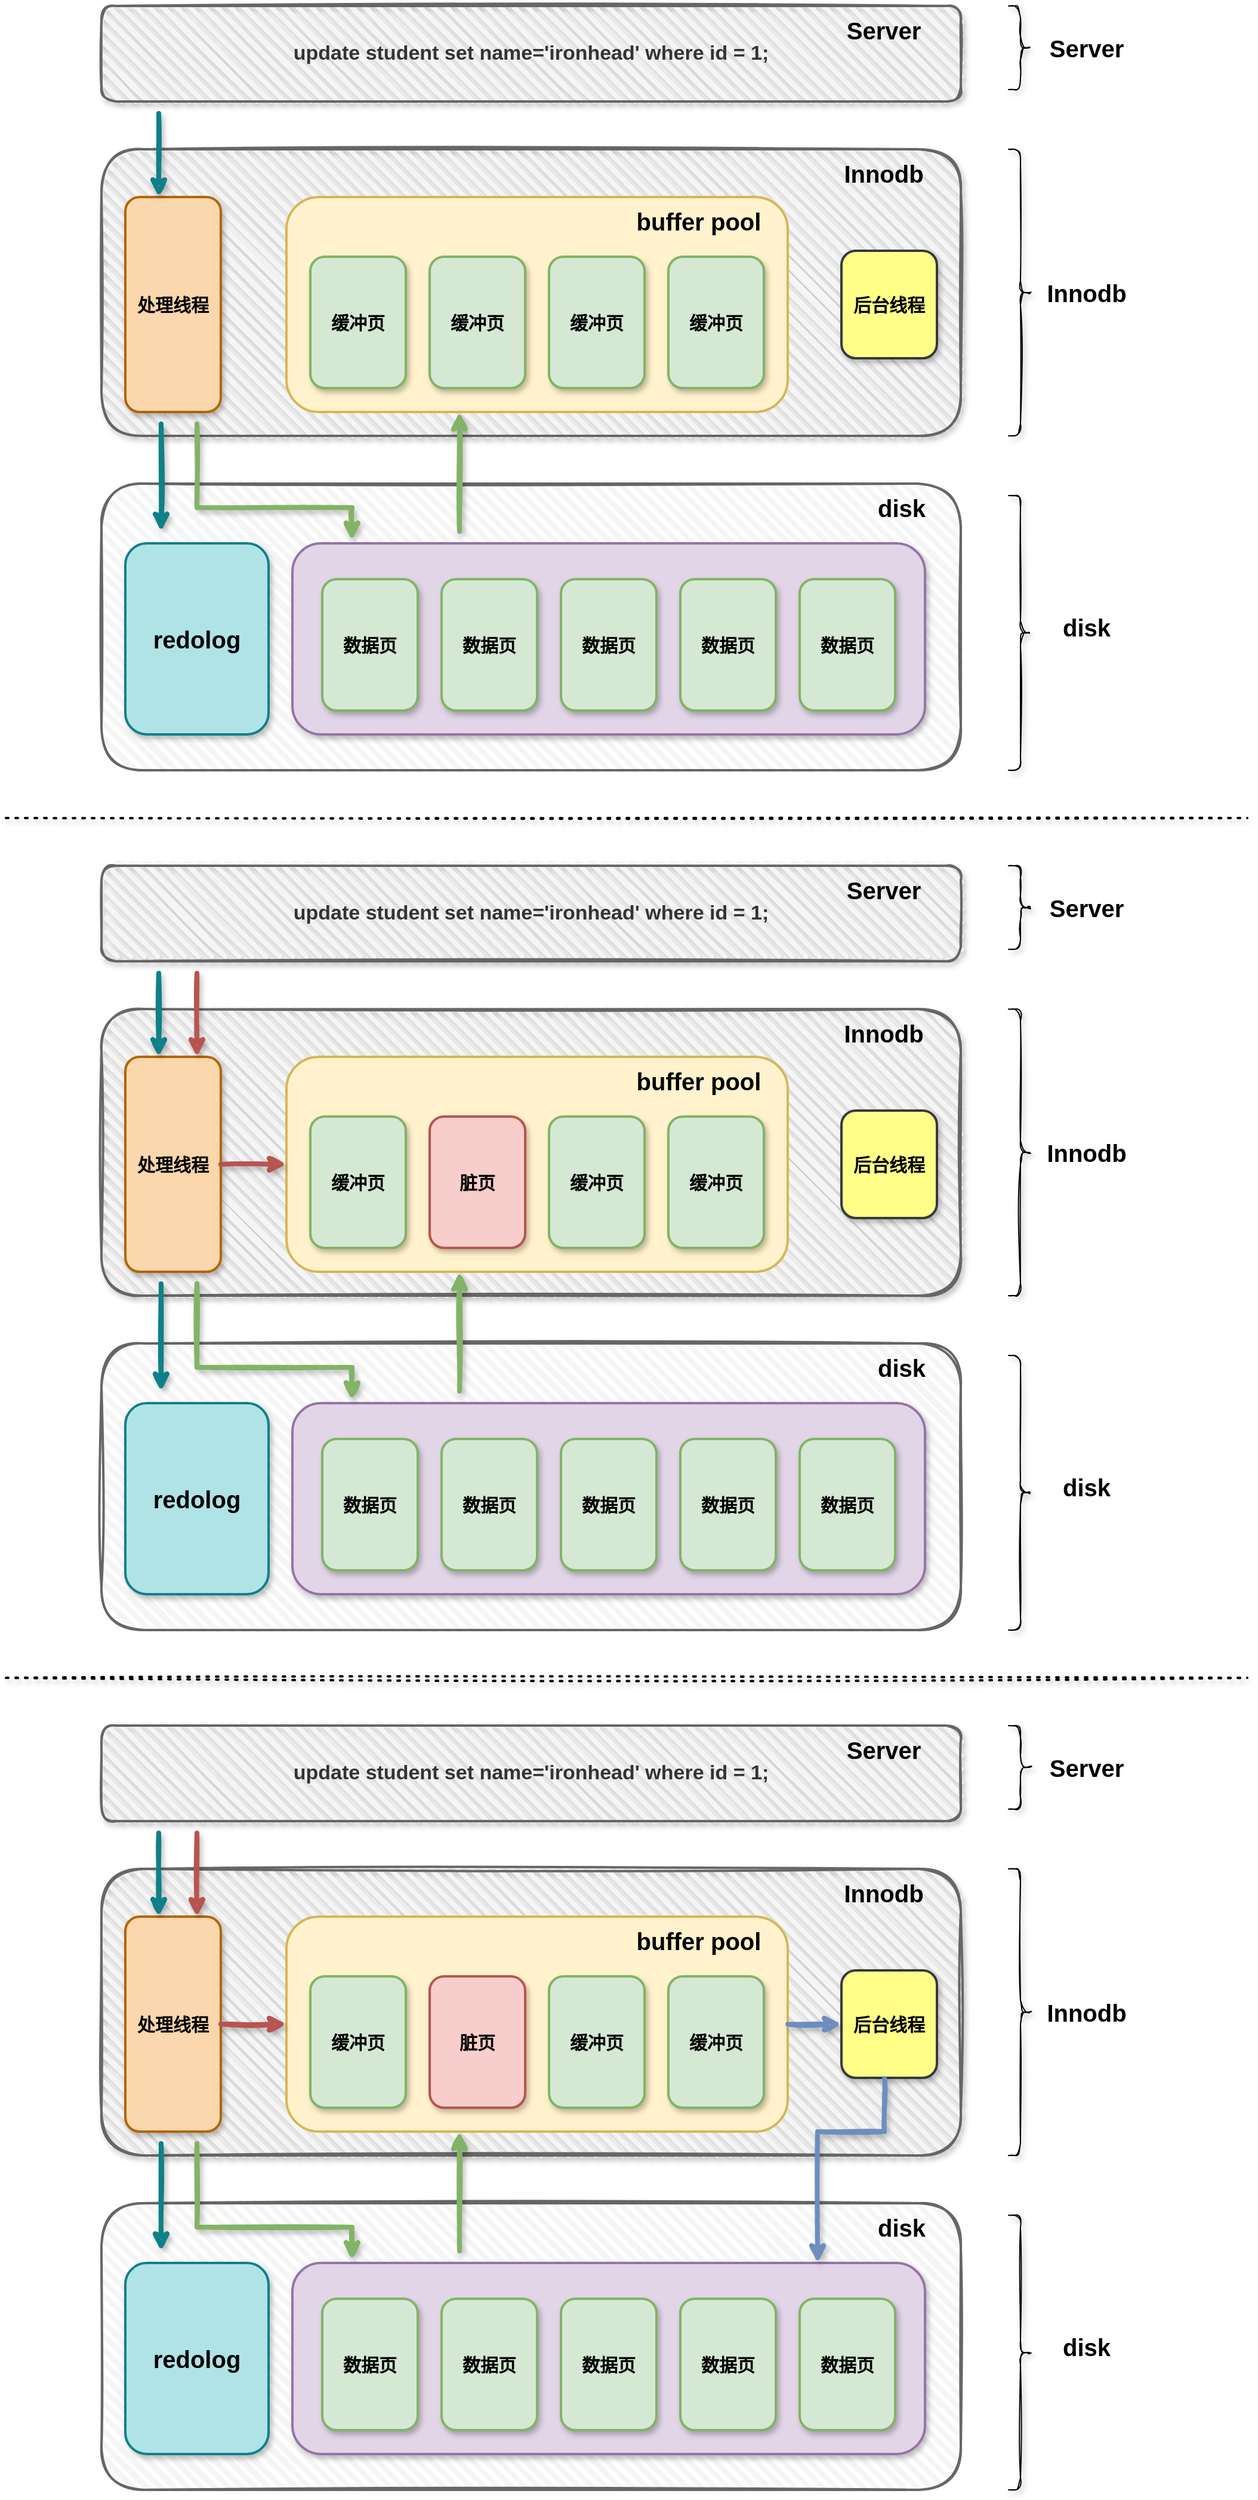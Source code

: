 <mxfile version="20.4.1" type="github">
  <diagram id="DljnCnMRsLh3YFOeeQZI" name="第 1 页">
    <mxGraphModel dx="1577" dy="890" grid="1" gridSize="10" guides="1" tooltips="1" connect="1" arrows="1" fold="1" page="1" pageScale="1" pageWidth="827" pageHeight="1169" math="0" shadow="0">
      <root>
        <mxCell id="0" />
        <mxCell id="1" parent="0" />
        <mxCell id="Cu0Avm088U5us9jKGjH7-3" value="" style="rounded=1;whiteSpace=wrap;html=1;strokeWidth=2;fillWeight=4;hachureGap=8;hachureAngle=45;fillColor=#f5f5f5;sketch=1;fontColor=#333333;strokeColor=#666666;" vertex="1" parent="1">
          <mxGeometry x="160" y="480" width="720" height="240" as="geometry" />
        </mxCell>
        <mxCell id="Cu0Avm088U5us9jKGjH7-20" value="" style="rounded=1;whiteSpace=wrap;html=1;strokeWidth=2;fillWeight=4;hachureGap=8;hachureAngle=45;fillColor=#e1d5e7;sketch=0;shadow=1;fontSize=16;strokeColor=#9673a6;" vertex="1" parent="1">
          <mxGeometry x="320" y="530" width="530" height="160" as="geometry" />
        </mxCell>
        <mxCell id="Cu0Avm088U5us9jKGjH7-1" value="" style="rounded=1;whiteSpace=wrap;html=1;strokeWidth=2;fillWeight=4;hachureGap=8;hachureAngle=45;fillColor=#f5f5f5;sketch=1;strokeColor=#666666;shadow=1;fontColor=#333333;" vertex="1" parent="1">
          <mxGeometry x="160" y="200" width="720" height="240" as="geometry" />
        </mxCell>
        <mxCell id="Cu0Avm088U5us9jKGjH7-2" value="update student set name=&#39;ironhead&#39; where id = 1;" style="rounded=1;whiteSpace=wrap;html=1;strokeWidth=2;fillWeight=4;hachureGap=8;hachureAngle=45;fillColor=#f5f5f5;sketch=1;strokeColor=#666666;shadow=1;fontStyle=1;fontSize=17;fontColor=#333333;" vertex="1" parent="1">
          <mxGeometry x="160" y="80" width="720" height="80" as="geometry" />
        </mxCell>
        <mxCell id="Cu0Avm088U5us9jKGjH7-5" value="&lt;b&gt;&lt;font style=&quot;font-size: 15px;&quot;&gt;处理线程&lt;/font&gt;&lt;/b&gt;" style="rounded=1;whiteSpace=wrap;html=1;strokeWidth=2;fillWeight=4;hachureGap=8;hachureAngle=45;fillColor=#fad7ac;sketch=0;strokeColor=#b46504;shadow=1;" vertex="1" parent="1">
          <mxGeometry x="180" y="240" width="80" height="180" as="geometry" />
        </mxCell>
        <mxCell id="Cu0Avm088U5us9jKGjH7-6" value="" style="rounded=1;whiteSpace=wrap;html=1;strokeWidth=2;fillWeight=4;hachureGap=8;hachureAngle=45;fillColor=#fff2cc;sketch=0;strokeColor=#d6b656;" vertex="1" parent="1">
          <mxGeometry x="315" y="240" width="420" height="180" as="geometry" />
        </mxCell>
        <mxCell id="Cu0Avm088U5us9jKGjH7-7" value="后台线程" style="rounded=1;whiteSpace=wrap;html=1;strokeWidth=2;fillWeight=4;hachureGap=8;hachureAngle=45;fillColor=#ffff88;sketch=0;strokeColor=#36393d;shadow=1;fontStyle=1;fontSize=15;" vertex="1" parent="1">
          <mxGeometry x="780" y="285" width="80" height="90" as="geometry" />
        </mxCell>
        <mxCell id="Cu0Avm088U5us9jKGjH7-8" value="缓冲页" style="rounded=1;whiteSpace=wrap;html=1;strokeWidth=2;fillWeight=4;hachureGap=8;hachureAngle=45;fillColor=#d5e8d4;sketch=0;strokeColor=#82b366;shadow=1;fontSize=15;fontStyle=1" vertex="1" parent="1">
          <mxGeometry x="535" y="290" width="80" height="110" as="geometry" />
        </mxCell>
        <mxCell id="Cu0Avm088U5us9jKGjH7-9" value="缓冲页" style="rounded=1;whiteSpace=wrap;html=1;strokeWidth=2;fillWeight=4;hachureGap=8;hachureAngle=45;fillColor=#d5e8d4;sketch=0;strokeColor=#82b366;shadow=1;fontSize=15;fontStyle=1" vertex="1" parent="1">
          <mxGeometry x="435" y="290" width="80" height="110" as="geometry" />
        </mxCell>
        <mxCell id="Cu0Avm088U5us9jKGjH7-10" value="缓冲页" style="rounded=1;whiteSpace=wrap;html=1;strokeWidth=2;fillWeight=4;hachureGap=8;hachureAngle=45;fillColor=#d5e8d4;sketch=0;strokeColor=#82b366;shadow=1;fontSize=15;fontStyle=1" vertex="1" parent="1">
          <mxGeometry x="335" y="290" width="80" height="110" as="geometry" />
        </mxCell>
        <mxCell id="Cu0Avm088U5us9jKGjH7-11" value="缓冲页" style="rounded=1;whiteSpace=wrap;html=1;strokeWidth=2;fillWeight=4;hachureGap=8;hachureAngle=45;fillColor=#d5e8d4;sketch=0;strokeColor=#82b366;shadow=1;fontSize=15;fontStyle=1" vertex="1" parent="1">
          <mxGeometry x="635" y="290" width="80" height="110" as="geometry" />
        </mxCell>
        <mxCell id="Cu0Avm088U5us9jKGjH7-12" value="Innodb" style="text;html=1;align=center;verticalAlign=middle;resizable=0;points=[];autosize=1;strokeColor=none;fillColor=none;fontSize=20;fontStyle=1" vertex="1" parent="1">
          <mxGeometry x="770" y="200" width="90" height="40" as="geometry" />
        </mxCell>
        <mxCell id="Cu0Avm088U5us9jKGjH7-13" value="数据页" style="rounded=1;whiteSpace=wrap;html=1;strokeWidth=2;fillWeight=4;hachureGap=8;hachureAngle=45;fillColor=#d5e8d4;sketch=0;strokeColor=#82b366;shadow=1;fontSize=15;fontStyle=1" vertex="1" parent="1">
          <mxGeometry x="345" y="560" width="80" height="110" as="geometry" />
        </mxCell>
        <mxCell id="Cu0Avm088U5us9jKGjH7-14" value="数据页" style="rounded=1;whiteSpace=wrap;html=1;strokeWidth=2;fillWeight=4;hachureGap=8;hachureAngle=45;fillColor=#d5e8d4;sketch=0;strokeColor=#82b366;shadow=1;fontSize=15;fontStyle=1" vertex="1" parent="1">
          <mxGeometry x="445" y="560" width="80" height="110" as="geometry" />
        </mxCell>
        <mxCell id="Cu0Avm088U5us9jKGjH7-15" value="数据页" style="rounded=1;whiteSpace=wrap;html=1;strokeWidth=2;fillWeight=4;hachureGap=8;hachureAngle=45;fillColor=#d5e8d4;sketch=0;strokeColor=#82b366;shadow=1;fontSize=15;fontStyle=1" vertex="1" parent="1">
          <mxGeometry x="545" y="560" width="80" height="110" as="geometry" />
        </mxCell>
        <mxCell id="Cu0Avm088U5us9jKGjH7-16" value="数据页" style="rounded=1;whiteSpace=wrap;html=1;strokeWidth=2;fillWeight=4;hachureGap=8;hachureAngle=45;fillColor=#d5e8d4;sketch=0;strokeColor=#82b366;shadow=1;fontSize=15;fontStyle=1" vertex="1" parent="1">
          <mxGeometry x="645" y="560" width="80" height="110" as="geometry" />
        </mxCell>
        <mxCell id="Cu0Avm088U5us9jKGjH7-17" value="数据页" style="rounded=1;whiteSpace=wrap;html=1;strokeWidth=2;fillWeight=4;hachureGap=8;hachureAngle=45;fillColor=#d5e8d4;sketch=0;strokeColor=#82b366;shadow=1;fontSize=15;fontStyle=1" vertex="1" parent="1">
          <mxGeometry x="745" y="560" width="80" height="110" as="geometry" />
        </mxCell>
        <mxCell id="Cu0Avm088U5us9jKGjH7-18" value="redolog" style="rounded=1;whiteSpace=wrap;html=1;strokeWidth=2;fillWeight=4;hachureGap=8;hachureAngle=45;fillColor=#b0e3e6;sketch=0;shadow=1;fontSize=20;strokeColor=#0e8088;fontStyle=1" vertex="1" parent="1">
          <mxGeometry x="180" y="530" width="120" height="160" as="geometry" />
        </mxCell>
        <mxCell id="Cu0Avm088U5us9jKGjH7-27" value="" style="endArrow=classic;html=1;rounded=0;fontSize=15;fillColor=#d5e8d4;strokeColor=#82b366;sketch=1;shadow=1;strokeWidth=4;" edge="1" parent="1">
          <mxGeometry width="50" height="50" relative="1" as="geometry">
            <mxPoint x="460" y="520" as="sourcePoint" />
            <mxPoint x="460" y="420" as="targetPoint" />
          </mxGeometry>
        </mxCell>
        <mxCell id="Cu0Avm088U5us9jKGjH7-21" value="disk" style="text;html=1;align=center;verticalAlign=middle;resizable=0;points=[];autosize=1;strokeColor=none;fillColor=none;fontSize=20;fontStyle=1" vertex="1" parent="1">
          <mxGeometry x="800" y="480" width="60" height="40" as="geometry" />
        </mxCell>
        <mxCell id="Cu0Avm088U5us9jKGjH7-22" value="buffer pool" style="text;html=1;align=center;verticalAlign=middle;resizable=0;points=[];autosize=1;strokeColor=none;fillColor=none;fontSize=20;fontStyle=1" vertex="1" parent="1">
          <mxGeometry x="595" y="240" width="130" height="40" as="geometry" />
        </mxCell>
        <mxCell id="Cu0Avm088U5us9jKGjH7-24" value="Server" style="text;html=1;align=center;verticalAlign=middle;resizable=0;points=[];autosize=1;strokeColor=none;fillColor=none;fontSize=20;fontStyle=1" vertex="1" parent="1">
          <mxGeometry x="770" y="80" width="90" height="40" as="geometry" />
        </mxCell>
        <mxCell id="Cu0Avm088U5us9jKGjH7-26" value="" style="endArrow=classic;html=1;rounded=0;fontSize=15;strokeWidth=4;fillColor=#b0e3e6;strokeColor=#0e8088;sketch=1;shadow=1;" edge="1" parent="1">
          <mxGeometry width="50" height="50" relative="1" as="geometry">
            <mxPoint x="208" y="170" as="sourcePoint" />
            <mxPoint x="208" y="240" as="targetPoint" />
          </mxGeometry>
        </mxCell>
        <mxCell id="Cu0Avm088U5us9jKGjH7-30" value="" style="endArrow=classic;html=1;rounded=0;fontSize=15;fillColor=#b0e3e6;strokeColor=#0e8088;strokeWidth=4;sketch=1;shadow=1;" edge="1" parent="1">
          <mxGeometry width="50" height="50" relative="1" as="geometry">
            <mxPoint x="210" y="430" as="sourcePoint" />
            <mxPoint x="210" y="520" as="targetPoint" />
          </mxGeometry>
        </mxCell>
        <mxCell id="Cu0Avm088U5us9jKGjH7-33" value="" style="endArrow=classic;html=1;rounded=0;fontSize=20;fillColor=#d5e8d4;strokeColor=#82b366;strokeWidth=4;sketch=1;shadow=1;entryX=0.094;entryY=-0.016;entryDx=0;entryDy=0;entryPerimeter=0;" edge="1" parent="1" target="Cu0Avm088U5us9jKGjH7-20">
          <mxGeometry width="50" height="50" relative="1" as="geometry">
            <mxPoint x="240" y="430" as="sourcePoint" />
            <mxPoint x="370" y="460" as="targetPoint" />
            <Array as="points">
              <mxPoint x="240" y="500" />
              <mxPoint x="370" y="500" />
            </Array>
          </mxGeometry>
        </mxCell>
        <mxCell id="Cu0Avm088U5us9jKGjH7-78" value="Innodb" style="text;html=1;align=center;verticalAlign=middle;resizable=0;points=[];autosize=1;strokeColor=none;fillColor=none;fontSize=20;fontStyle=1" vertex="1" parent="1">
          <mxGeometry x="940" y="1020" width="90" height="40" as="geometry" />
        </mxCell>
        <mxCell id="Cu0Avm088U5us9jKGjH7-86" value="disk" style="text;html=1;align=center;verticalAlign=middle;resizable=0;points=[];autosize=1;strokeColor=none;fillColor=none;fontSize=20;fontStyle=1" vertex="1" parent="1">
          <mxGeometry x="955" y="1300" width="60" height="40" as="geometry" />
        </mxCell>
        <mxCell id="Cu0Avm088U5us9jKGjH7-88" value="Server" style="text;html=1;align=center;verticalAlign=middle;resizable=0;points=[];autosize=1;strokeColor=none;fillColor=none;fontSize=20;fontStyle=1" vertex="1" parent="1">
          <mxGeometry x="940" y="815" width="90" height="40" as="geometry" />
        </mxCell>
        <mxCell id="Cu0Avm088U5us9jKGjH7-92" value="" style="shape=curlyBracket;whiteSpace=wrap;html=1;rounded=1;flipH=1;shadow=1;sketch=1;fontSize=15;" vertex="1" parent="1">
          <mxGeometry x="920" y="920" width="20" height="240" as="geometry" />
        </mxCell>
        <mxCell id="Cu0Avm088U5us9jKGjH7-93" value="" style="shape=curlyBracket;whiteSpace=wrap;html=1;rounded=1;flipH=1;shadow=1;sketch=1;fontSize=15;" vertex="1" parent="1">
          <mxGeometry x="920" y="1210" width="20" height="230" as="geometry" />
        </mxCell>
        <mxCell id="Cu0Avm088U5us9jKGjH7-94" value="" style="shape=curlyBracket;whiteSpace=wrap;html=1;rounded=1;flipH=1;shadow=1;sketch=1;fontSize=15;" vertex="1" parent="1">
          <mxGeometry x="920" y="800" width="20" height="70" as="geometry" />
        </mxCell>
        <mxCell id="Cu0Avm088U5us9jKGjH7-146" value="" style="rounded=1;whiteSpace=wrap;html=1;strokeWidth=2;fillWeight=4;hachureGap=8;hachureAngle=45;fillColor=#f5f5f5;sketch=1;fontColor=#333333;strokeColor=#666666;" vertex="1" parent="1">
          <mxGeometry x="160" y="1200" width="720" height="240" as="geometry" />
        </mxCell>
        <mxCell id="Cu0Avm088U5us9jKGjH7-147" value="" style="rounded=1;whiteSpace=wrap;html=1;strokeWidth=2;fillWeight=4;hachureGap=8;hachureAngle=45;fillColor=#e1d5e7;sketch=0;shadow=1;fontSize=16;strokeColor=#9673a6;" vertex="1" parent="1">
          <mxGeometry x="320" y="1250" width="530" height="160" as="geometry" />
        </mxCell>
        <mxCell id="Cu0Avm088U5us9jKGjH7-148" value="" style="rounded=1;whiteSpace=wrap;html=1;strokeWidth=2;fillWeight=4;hachureGap=8;hachureAngle=45;fillColor=#f5f5f5;sketch=1;strokeColor=#666666;shadow=1;fontColor=#333333;" vertex="1" parent="1">
          <mxGeometry x="160" y="920" width="720" height="240" as="geometry" />
        </mxCell>
        <mxCell id="Cu0Avm088U5us9jKGjH7-149" value="update student set name=&#39;ironhead&#39; where id = 1;" style="rounded=1;whiteSpace=wrap;html=1;strokeWidth=2;fillWeight=4;hachureGap=8;hachureAngle=45;fillColor=#f5f5f5;sketch=1;strokeColor=#666666;shadow=1;fontStyle=1;fontSize=17;fontColor=#333333;" vertex="1" parent="1">
          <mxGeometry x="160" y="800" width="720" height="80" as="geometry" />
        </mxCell>
        <mxCell id="Cu0Avm088U5us9jKGjH7-150" value="&lt;b&gt;&lt;font style=&quot;font-size: 15px;&quot;&gt;处理线程&lt;/font&gt;&lt;/b&gt;" style="rounded=1;whiteSpace=wrap;html=1;strokeWidth=2;fillWeight=4;hachureGap=8;hachureAngle=45;fillColor=#fad7ac;sketch=0;strokeColor=#b46504;shadow=1;" vertex="1" parent="1">
          <mxGeometry x="180" y="960" width="80" height="180" as="geometry" />
        </mxCell>
        <mxCell id="Cu0Avm088U5us9jKGjH7-151" value="" style="rounded=1;whiteSpace=wrap;html=1;strokeWidth=2;fillWeight=4;hachureGap=8;hachureAngle=45;fillColor=#fff2cc;sketch=0;strokeColor=#d6b656;" vertex="1" parent="1">
          <mxGeometry x="315" y="960" width="420" height="180" as="geometry" />
        </mxCell>
        <mxCell id="Cu0Avm088U5us9jKGjH7-152" value="后台线程" style="rounded=1;whiteSpace=wrap;html=1;strokeWidth=2;fillWeight=4;hachureGap=8;hachureAngle=45;fillColor=#ffff88;sketch=0;strokeColor=#36393d;shadow=1;fontStyle=1;fontSize=15;" vertex="1" parent="1">
          <mxGeometry x="780" y="1005" width="80" height="90" as="geometry" />
        </mxCell>
        <mxCell id="Cu0Avm088U5us9jKGjH7-153" value="缓冲页" style="rounded=1;whiteSpace=wrap;html=1;strokeWidth=2;fillWeight=4;hachureGap=8;hachureAngle=45;fillColor=#d5e8d4;sketch=0;strokeColor=#82b366;shadow=1;fontSize=15;fontStyle=1" vertex="1" parent="1">
          <mxGeometry x="535" y="1010" width="80" height="110" as="geometry" />
        </mxCell>
        <mxCell id="Cu0Avm088U5us9jKGjH7-154" value="脏页" style="rounded=1;whiteSpace=wrap;html=1;strokeWidth=2;fillWeight=4;hachureGap=8;hachureAngle=45;fillColor=#f8cecc;sketch=0;strokeColor=#b85450;shadow=1;fontSize=15;fontStyle=1" vertex="1" parent="1">
          <mxGeometry x="435" y="1010" width="80" height="110" as="geometry" />
        </mxCell>
        <mxCell id="Cu0Avm088U5us9jKGjH7-155" value="缓冲页" style="rounded=1;whiteSpace=wrap;html=1;strokeWidth=2;fillWeight=4;hachureGap=8;hachureAngle=45;fillColor=#d5e8d4;sketch=0;strokeColor=#82b366;shadow=1;fontSize=15;fontStyle=1" vertex="1" parent="1">
          <mxGeometry x="335" y="1010" width="80" height="110" as="geometry" />
        </mxCell>
        <mxCell id="Cu0Avm088U5us9jKGjH7-156" value="缓冲页" style="rounded=1;whiteSpace=wrap;html=1;strokeWidth=2;fillWeight=4;hachureGap=8;hachureAngle=45;fillColor=#d5e8d4;sketch=0;strokeColor=#82b366;shadow=1;fontSize=15;fontStyle=1" vertex="1" parent="1">
          <mxGeometry x="635" y="1010" width="80" height="110" as="geometry" />
        </mxCell>
        <mxCell id="Cu0Avm088U5us9jKGjH7-157" value="Innodb" style="text;html=1;align=center;verticalAlign=middle;resizable=0;points=[];autosize=1;strokeColor=none;fillColor=none;fontSize=20;fontStyle=1" vertex="1" parent="1">
          <mxGeometry x="770" y="920" width="90" height="40" as="geometry" />
        </mxCell>
        <mxCell id="Cu0Avm088U5us9jKGjH7-158" value="数据页" style="rounded=1;whiteSpace=wrap;html=1;strokeWidth=2;fillWeight=4;hachureGap=8;hachureAngle=45;fillColor=#d5e8d4;sketch=0;strokeColor=#82b366;shadow=1;fontSize=15;fontStyle=1" vertex="1" parent="1">
          <mxGeometry x="345" y="1280" width="80" height="110" as="geometry" />
        </mxCell>
        <mxCell id="Cu0Avm088U5us9jKGjH7-159" value="数据页" style="rounded=1;whiteSpace=wrap;html=1;strokeWidth=2;fillWeight=4;hachureGap=8;hachureAngle=45;fillColor=#d5e8d4;sketch=0;strokeColor=#82b366;shadow=1;fontSize=15;fontStyle=1" vertex="1" parent="1">
          <mxGeometry x="445" y="1280" width="80" height="110" as="geometry" />
        </mxCell>
        <mxCell id="Cu0Avm088U5us9jKGjH7-160" value="数据页" style="rounded=1;whiteSpace=wrap;html=1;strokeWidth=2;fillWeight=4;hachureGap=8;hachureAngle=45;fillColor=#d5e8d4;sketch=0;strokeColor=#82b366;shadow=1;fontSize=15;fontStyle=1" vertex="1" parent="1">
          <mxGeometry x="545" y="1280" width="80" height="110" as="geometry" />
        </mxCell>
        <mxCell id="Cu0Avm088U5us9jKGjH7-161" value="数据页" style="rounded=1;whiteSpace=wrap;html=1;strokeWidth=2;fillWeight=4;hachureGap=8;hachureAngle=45;fillColor=#d5e8d4;sketch=0;strokeColor=#82b366;shadow=1;fontSize=15;fontStyle=1" vertex="1" parent="1">
          <mxGeometry x="645" y="1280" width="80" height="110" as="geometry" />
        </mxCell>
        <mxCell id="Cu0Avm088U5us9jKGjH7-162" value="数据页" style="rounded=1;whiteSpace=wrap;html=1;strokeWidth=2;fillWeight=4;hachureGap=8;hachureAngle=45;fillColor=#d5e8d4;sketch=0;strokeColor=#82b366;shadow=1;fontSize=15;fontStyle=1" vertex="1" parent="1">
          <mxGeometry x="745" y="1280" width="80" height="110" as="geometry" />
        </mxCell>
        <mxCell id="Cu0Avm088U5us9jKGjH7-163" value="redolog" style="rounded=1;whiteSpace=wrap;html=1;strokeWidth=2;fillWeight=4;hachureGap=8;hachureAngle=45;fillColor=#b0e3e6;sketch=0;shadow=1;fontSize=20;strokeColor=#0e8088;fontStyle=1" vertex="1" parent="1">
          <mxGeometry x="180" y="1250" width="120" height="160" as="geometry" />
        </mxCell>
        <mxCell id="Cu0Avm088U5us9jKGjH7-164" value="" style="endArrow=classic;html=1;rounded=0;fontSize=15;fillColor=#d5e8d4;strokeColor=#82b366;sketch=1;shadow=1;strokeWidth=4;" edge="1" parent="1">
          <mxGeometry width="50" height="50" relative="1" as="geometry">
            <mxPoint x="460" y="1240" as="sourcePoint" />
            <mxPoint x="460" y="1140" as="targetPoint" />
          </mxGeometry>
        </mxCell>
        <mxCell id="Cu0Avm088U5us9jKGjH7-165" value="disk" style="text;html=1;align=center;verticalAlign=middle;resizable=0;points=[];autosize=1;strokeColor=none;fillColor=none;fontSize=20;fontStyle=1" vertex="1" parent="1">
          <mxGeometry x="800" y="1200" width="60" height="40" as="geometry" />
        </mxCell>
        <mxCell id="Cu0Avm088U5us9jKGjH7-166" value="buffer pool" style="text;html=1;align=center;verticalAlign=middle;resizable=0;points=[];autosize=1;strokeColor=none;fillColor=none;fontSize=20;fontStyle=1" vertex="1" parent="1">
          <mxGeometry x="595" y="960" width="130" height="40" as="geometry" />
        </mxCell>
        <mxCell id="Cu0Avm088U5us9jKGjH7-167" value="Server" style="text;html=1;align=center;verticalAlign=middle;resizable=0;points=[];autosize=1;strokeColor=none;fillColor=none;fontSize=20;fontStyle=1" vertex="1" parent="1">
          <mxGeometry x="770" y="800" width="90" height="40" as="geometry" />
        </mxCell>
        <mxCell id="Cu0Avm088U5us9jKGjH7-168" value="" style="endArrow=classic;html=1;rounded=0;fontSize=15;strokeWidth=4;fillColor=#b0e3e6;strokeColor=#0e8088;sketch=1;shadow=1;" edge="1" parent="1">
          <mxGeometry width="50" height="50" relative="1" as="geometry">
            <mxPoint x="208" y="890" as="sourcePoint" />
            <mxPoint x="208" y="960" as="targetPoint" />
          </mxGeometry>
        </mxCell>
        <mxCell id="Cu0Avm088U5us9jKGjH7-169" value="" style="endArrow=classic;html=1;rounded=0;fontSize=15;fillColor=#b0e3e6;strokeColor=#0e8088;strokeWidth=4;sketch=1;shadow=1;" edge="1" parent="1">
          <mxGeometry width="50" height="50" relative="1" as="geometry">
            <mxPoint x="210" y="1150" as="sourcePoint" />
            <mxPoint x="210" y="1240" as="targetPoint" />
          </mxGeometry>
        </mxCell>
        <mxCell id="Cu0Avm088U5us9jKGjH7-170" value="" style="endArrow=classic;html=1;rounded=0;fontSize=20;fillColor=#d5e8d4;strokeColor=#82b366;strokeWidth=4;sketch=1;shadow=1;entryX=0.094;entryY=-0.016;entryDx=0;entryDy=0;entryPerimeter=0;" edge="1" parent="1" target="Cu0Avm088U5us9jKGjH7-147">
          <mxGeometry width="50" height="50" relative="1" as="geometry">
            <mxPoint x="240" y="1150" as="sourcePoint" />
            <mxPoint x="370" y="1180" as="targetPoint" />
            <Array as="points">
              <mxPoint x="240" y="1220" />
              <mxPoint x="370" y="1220" />
            </Array>
          </mxGeometry>
        </mxCell>
        <mxCell id="Cu0Avm088U5us9jKGjH7-172" value="" style="endArrow=classic;html=1;rounded=0;fontSize=15;strokeWidth=4;fillColor=#f8cecc;strokeColor=#b85450;sketch=1;shadow=1;" edge="1" parent="1">
          <mxGeometry width="50" height="50" relative="1" as="geometry">
            <mxPoint x="240" y="890" as="sourcePoint" />
            <mxPoint x="240" y="960" as="targetPoint" />
          </mxGeometry>
        </mxCell>
        <mxCell id="Cu0Avm088U5us9jKGjH7-173" value="" style="endArrow=classic;html=1;rounded=0;fontSize=15;strokeWidth=4;fillColor=#f8cecc;strokeColor=#b85450;sketch=1;shadow=1;exitX=1;exitY=0.5;exitDx=0;exitDy=0;entryX=0;entryY=0.5;entryDx=0;entryDy=0;" edge="1" parent="1" source="Cu0Avm088U5us9jKGjH7-150" target="Cu0Avm088U5us9jKGjH7-151">
          <mxGeometry width="50" height="50" relative="1" as="geometry">
            <mxPoint x="299.51" y="1020" as="sourcePoint" />
            <mxPoint x="299.51" y="1090" as="targetPoint" />
          </mxGeometry>
        </mxCell>
        <mxCell id="Cu0Avm088U5us9jKGjH7-174" value="Innodb" style="text;html=1;align=center;verticalAlign=middle;resizable=0;points=[];autosize=1;strokeColor=none;fillColor=none;fontSize=20;fontStyle=1" vertex="1" parent="1">
          <mxGeometry x="940" y="1740" width="90" height="40" as="geometry" />
        </mxCell>
        <mxCell id="Cu0Avm088U5us9jKGjH7-175" value="disk" style="text;html=1;align=center;verticalAlign=middle;resizable=0;points=[];autosize=1;strokeColor=none;fillColor=none;fontSize=20;fontStyle=1" vertex="1" parent="1">
          <mxGeometry x="955" y="2020" width="60" height="40" as="geometry" />
        </mxCell>
        <mxCell id="Cu0Avm088U5us9jKGjH7-176" value="Server" style="text;html=1;align=center;verticalAlign=middle;resizable=0;points=[];autosize=1;strokeColor=none;fillColor=none;fontSize=20;fontStyle=1" vertex="1" parent="1">
          <mxGeometry x="940" y="1535" width="90" height="40" as="geometry" />
        </mxCell>
        <mxCell id="Cu0Avm088U5us9jKGjH7-177" value="" style="shape=curlyBracket;whiteSpace=wrap;html=1;rounded=1;flipH=1;shadow=1;sketch=1;fontSize=15;" vertex="1" parent="1">
          <mxGeometry x="920" y="1640" width="20" height="240" as="geometry" />
        </mxCell>
        <mxCell id="Cu0Avm088U5us9jKGjH7-178" value="" style="shape=curlyBracket;whiteSpace=wrap;html=1;rounded=1;flipH=1;shadow=1;sketch=1;fontSize=15;" vertex="1" parent="1">
          <mxGeometry x="920" y="1930" width="20" height="230" as="geometry" />
        </mxCell>
        <mxCell id="Cu0Avm088U5us9jKGjH7-179" value="" style="shape=curlyBracket;whiteSpace=wrap;html=1;rounded=1;flipH=1;shadow=1;sketch=1;fontSize=15;" vertex="1" parent="1">
          <mxGeometry x="920" y="1520" width="20" height="70" as="geometry" />
        </mxCell>
        <mxCell id="Cu0Avm088U5us9jKGjH7-180" value="" style="rounded=1;whiteSpace=wrap;html=1;strokeWidth=2;fillWeight=4;hachureGap=8;hachureAngle=45;fillColor=#f5f5f5;sketch=1;fontColor=#333333;strokeColor=#666666;" vertex="1" parent="1">
          <mxGeometry x="160" y="1920" width="720" height="240" as="geometry" />
        </mxCell>
        <mxCell id="Cu0Avm088U5us9jKGjH7-181" value="" style="rounded=1;whiteSpace=wrap;html=1;strokeWidth=2;fillWeight=4;hachureGap=8;hachureAngle=45;fillColor=#e1d5e7;sketch=0;shadow=1;fontSize=16;strokeColor=#9673a6;" vertex="1" parent="1">
          <mxGeometry x="320" y="1970" width="530" height="160" as="geometry" />
        </mxCell>
        <mxCell id="Cu0Avm088U5us9jKGjH7-182" value="" style="rounded=1;whiteSpace=wrap;html=1;strokeWidth=2;fillWeight=4;hachureGap=8;hachureAngle=45;fillColor=#f5f5f5;sketch=1;strokeColor=#666666;shadow=1;fontColor=#333333;" vertex="1" parent="1">
          <mxGeometry x="160" y="1640" width="720" height="240" as="geometry" />
        </mxCell>
        <mxCell id="Cu0Avm088U5us9jKGjH7-183" value="update student set name=&#39;ironhead&#39; where id = 1;" style="rounded=1;whiteSpace=wrap;html=1;strokeWidth=2;fillWeight=4;hachureGap=8;hachureAngle=45;fillColor=#f5f5f5;sketch=1;strokeColor=#666666;shadow=1;fontStyle=1;fontSize=17;fontColor=#333333;" vertex="1" parent="1">
          <mxGeometry x="160" y="1520" width="720" height="80" as="geometry" />
        </mxCell>
        <mxCell id="Cu0Avm088U5us9jKGjH7-184" value="&lt;b&gt;&lt;font style=&quot;font-size: 15px;&quot;&gt;处理线程&lt;/font&gt;&lt;/b&gt;" style="rounded=1;whiteSpace=wrap;html=1;strokeWidth=2;fillWeight=4;hachureGap=8;hachureAngle=45;fillColor=#fad7ac;sketch=0;strokeColor=#b46504;shadow=1;" vertex="1" parent="1">
          <mxGeometry x="180" y="1680" width="80" height="180" as="geometry" />
        </mxCell>
        <mxCell id="Cu0Avm088U5us9jKGjH7-185" value="" style="rounded=1;whiteSpace=wrap;html=1;strokeWidth=2;fillWeight=4;hachureGap=8;hachureAngle=45;fillColor=#fff2cc;sketch=0;strokeColor=#d6b656;" vertex="1" parent="1">
          <mxGeometry x="315" y="1680" width="420" height="180" as="geometry" />
        </mxCell>
        <mxCell id="Cu0Avm088U5us9jKGjH7-186" value="后台线程" style="rounded=1;whiteSpace=wrap;html=1;strokeWidth=2;fillWeight=4;hachureGap=8;hachureAngle=45;fillColor=#ffff88;sketch=0;strokeColor=#36393d;shadow=1;fontStyle=1;fontSize=15;" vertex="1" parent="1">
          <mxGeometry x="780" y="1725" width="80" height="90" as="geometry" />
        </mxCell>
        <mxCell id="Cu0Avm088U5us9jKGjH7-187" value="缓冲页" style="rounded=1;whiteSpace=wrap;html=1;strokeWidth=2;fillWeight=4;hachureGap=8;hachureAngle=45;fillColor=#d5e8d4;sketch=0;strokeColor=#82b366;shadow=1;fontSize=15;fontStyle=1" vertex="1" parent="1">
          <mxGeometry x="535" y="1730" width="80" height="110" as="geometry" />
        </mxCell>
        <mxCell id="Cu0Avm088U5us9jKGjH7-188" value="脏页" style="rounded=1;whiteSpace=wrap;html=1;strokeWidth=2;fillWeight=4;hachureGap=8;hachureAngle=45;fillColor=#f8cecc;sketch=0;strokeColor=#b85450;shadow=1;fontSize=15;fontStyle=1" vertex="1" parent="1">
          <mxGeometry x="435" y="1730" width="80" height="110" as="geometry" />
        </mxCell>
        <mxCell id="Cu0Avm088U5us9jKGjH7-189" value="缓冲页" style="rounded=1;whiteSpace=wrap;html=1;strokeWidth=2;fillWeight=4;hachureGap=8;hachureAngle=45;fillColor=#d5e8d4;sketch=0;strokeColor=#82b366;shadow=1;fontSize=15;fontStyle=1" vertex="1" parent="1">
          <mxGeometry x="335" y="1730" width="80" height="110" as="geometry" />
        </mxCell>
        <mxCell id="Cu0Avm088U5us9jKGjH7-190" value="缓冲页" style="rounded=1;whiteSpace=wrap;html=1;strokeWidth=2;fillWeight=4;hachureGap=8;hachureAngle=45;fillColor=#d5e8d4;sketch=0;strokeColor=#82b366;shadow=1;fontSize=15;fontStyle=1" vertex="1" parent="1">
          <mxGeometry x="635" y="1730" width="80" height="110" as="geometry" />
        </mxCell>
        <mxCell id="Cu0Avm088U5us9jKGjH7-191" value="Innodb" style="text;html=1;align=center;verticalAlign=middle;resizable=0;points=[];autosize=1;strokeColor=none;fillColor=none;fontSize=20;fontStyle=1" vertex="1" parent="1">
          <mxGeometry x="770" y="1640" width="90" height="40" as="geometry" />
        </mxCell>
        <mxCell id="Cu0Avm088U5us9jKGjH7-192" value="数据页" style="rounded=1;whiteSpace=wrap;html=1;strokeWidth=2;fillWeight=4;hachureGap=8;hachureAngle=45;fillColor=#d5e8d4;sketch=0;strokeColor=#82b366;shadow=1;fontSize=15;fontStyle=1" vertex="1" parent="1">
          <mxGeometry x="345" y="2000" width="80" height="110" as="geometry" />
        </mxCell>
        <mxCell id="Cu0Avm088U5us9jKGjH7-193" value="数据页" style="rounded=1;whiteSpace=wrap;html=1;strokeWidth=2;fillWeight=4;hachureGap=8;hachureAngle=45;fillColor=#d5e8d4;sketch=0;strokeColor=#82b366;shadow=1;fontSize=15;fontStyle=1" vertex="1" parent="1">
          <mxGeometry x="445" y="2000" width="80" height="110" as="geometry" />
        </mxCell>
        <mxCell id="Cu0Avm088U5us9jKGjH7-194" value="数据页" style="rounded=1;whiteSpace=wrap;html=1;strokeWidth=2;fillWeight=4;hachureGap=8;hachureAngle=45;fillColor=#d5e8d4;sketch=0;strokeColor=#82b366;shadow=1;fontSize=15;fontStyle=1" vertex="1" parent="1">
          <mxGeometry x="545" y="2000" width="80" height="110" as="geometry" />
        </mxCell>
        <mxCell id="Cu0Avm088U5us9jKGjH7-195" value="数据页" style="rounded=1;whiteSpace=wrap;html=1;strokeWidth=2;fillWeight=4;hachureGap=8;hachureAngle=45;fillColor=#d5e8d4;sketch=0;strokeColor=#82b366;shadow=1;fontSize=15;fontStyle=1" vertex="1" parent="1">
          <mxGeometry x="645" y="2000" width="80" height="110" as="geometry" />
        </mxCell>
        <mxCell id="Cu0Avm088U5us9jKGjH7-196" value="数据页" style="rounded=1;whiteSpace=wrap;html=1;strokeWidth=2;fillWeight=4;hachureGap=8;hachureAngle=45;fillColor=#d5e8d4;sketch=0;strokeColor=#82b366;shadow=1;fontSize=15;fontStyle=1" vertex="1" parent="1">
          <mxGeometry x="745" y="2000" width="80" height="110" as="geometry" />
        </mxCell>
        <mxCell id="Cu0Avm088U5us9jKGjH7-197" value="redolog" style="rounded=1;whiteSpace=wrap;html=1;strokeWidth=2;fillWeight=4;hachureGap=8;hachureAngle=45;fillColor=#b0e3e6;sketch=0;shadow=1;fontSize=20;strokeColor=#0e8088;fontStyle=1" vertex="1" parent="1">
          <mxGeometry x="180" y="1970" width="120" height="160" as="geometry" />
        </mxCell>
        <mxCell id="Cu0Avm088U5us9jKGjH7-198" value="" style="endArrow=classic;html=1;rounded=0;fontSize=15;fillColor=#d5e8d4;strokeColor=#82b366;sketch=1;shadow=1;strokeWidth=4;" edge="1" parent="1">
          <mxGeometry width="50" height="50" relative="1" as="geometry">
            <mxPoint x="460.0" y="1960" as="sourcePoint" />
            <mxPoint x="460.0" y="1860" as="targetPoint" />
          </mxGeometry>
        </mxCell>
        <mxCell id="Cu0Avm088U5us9jKGjH7-199" value="disk" style="text;html=1;align=center;verticalAlign=middle;resizable=0;points=[];autosize=1;strokeColor=none;fillColor=none;fontSize=20;fontStyle=1" vertex="1" parent="1">
          <mxGeometry x="800" y="1920" width="60" height="40" as="geometry" />
        </mxCell>
        <mxCell id="Cu0Avm088U5us9jKGjH7-200" value="buffer pool" style="text;html=1;align=center;verticalAlign=middle;resizable=0;points=[];autosize=1;strokeColor=none;fillColor=none;fontSize=20;fontStyle=1" vertex="1" parent="1">
          <mxGeometry x="595" y="1680" width="130" height="40" as="geometry" />
        </mxCell>
        <mxCell id="Cu0Avm088U5us9jKGjH7-201" value="Server" style="text;html=1;align=center;verticalAlign=middle;resizable=0;points=[];autosize=1;strokeColor=none;fillColor=none;fontSize=20;fontStyle=1" vertex="1" parent="1">
          <mxGeometry x="770" y="1520" width="90" height="40" as="geometry" />
        </mxCell>
        <mxCell id="Cu0Avm088U5us9jKGjH7-202" value="" style="endArrow=classic;html=1;rounded=0;fontSize=15;strokeWidth=4;fillColor=#b0e3e6;strokeColor=#0e8088;sketch=1;shadow=1;" edge="1" parent="1">
          <mxGeometry width="50" height="50" relative="1" as="geometry">
            <mxPoint x="208" y="1610" as="sourcePoint" />
            <mxPoint x="208" y="1680" as="targetPoint" />
          </mxGeometry>
        </mxCell>
        <mxCell id="Cu0Avm088U5us9jKGjH7-203" value="" style="endArrow=classic;html=1;rounded=0;fontSize=15;fillColor=#b0e3e6;strokeColor=#0e8088;strokeWidth=4;sketch=1;shadow=1;" edge="1" parent="1">
          <mxGeometry width="50" height="50" relative="1" as="geometry">
            <mxPoint x="210.0" y="1870" as="sourcePoint" />
            <mxPoint x="210.0" y="1960" as="targetPoint" />
          </mxGeometry>
        </mxCell>
        <mxCell id="Cu0Avm088U5us9jKGjH7-204" value="" style="endArrow=classic;html=1;rounded=0;fontSize=20;fillColor=#d5e8d4;strokeColor=#82b366;strokeWidth=4;sketch=1;shadow=1;entryX=0.094;entryY=-0.016;entryDx=0;entryDy=0;entryPerimeter=0;" edge="1" parent="1" target="Cu0Avm088U5us9jKGjH7-181">
          <mxGeometry width="50" height="50" relative="1" as="geometry">
            <mxPoint x="240.0" y="1870" as="sourcePoint" />
            <mxPoint x="370" y="1900" as="targetPoint" />
            <Array as="points">
              <mxPoint x="240" y="1940" />
              <mxPoint x="370" y="1940" />
            </Array>
          </mxGeometry>
        </mxCell>
        <mxCell id="Cu0Avm088U5us9jKGjH7-205" value="" style="endArrow=classic;html=1;rounded=0;fontSize=15;strokeWidth=4;fillColor=#f8cecc;strokeColor=#b85450;sketch=1;shadow=1;" edge="1" parent="1">
          <mxGeometry width="50" height="50" relative="1" as="geometry">
            <mxPoint x="240.0" y="1610" as="sourcePoint" />
            <mxPoint x="240.0" y="1680" as="targetPoint" />
          </mxGeometry>
        </mxCell>
        <mxCell id="Cu0Avm088U5us9jKGjH7-206" value="" style="endArrow=classic;html=1;rounded=0;fontSize=15;strokeWidth=4;fillColor=#f8cecc;strokeColor=#b85450;sketch=1;shadow=1;exitX=1;exitY=0.5;exitDx=0;exitDy=0;entryX=0;entryY=0.5;entryDx=0;entryDy=0;" edge="1" parent="1" source="Cu0Avm088U5us9jKGjH7-184" target="Cu0Avm088U5us9jKGjH7-185">
          <mxGeometry width="50" height="50" relative="1" as="geometry">
            <mxPoint x="299.51" y="1740" as="sourcePoint" />
            <mxPoint x="299.51" y="1810" as="targetPoint" />
          </mxGeometry>
        </mxCell>
        <mxCell id="Cu0Avm088U5us9jKGjH7-213" value="Innodb" style="text;html=1;align=center;verticalAlign=middle;resizable=0;points=[];autosize=1;strokeColor=none;fillColor=none;fontSize=20;fontStyle=1" vertex="1" parent="1">
          <mxGeometry x="940" y="300" width="90" height="40" as="geometry" />
        </mxCell>
        <mxCell id="Cu0Avm088U5us9jKGjH7-214" value="disk" style="text;html=1;align=center;verticalAlign=middle;resizable=0;points=[];autosize=1;strokeColor=none;fillColor=none;fontSize=20;fontStyle=1" vertex="1" parent="1">
          <mxGeometry x="955" y="580" width="60" height="40" as="geometry" />
        </mxCell>
        <mxCell id="Cu0Avm088U5us9jKGjH7-215" value="Server" style="text;html=1;align=center;verticalAlign=middle;resizable=0;points=[];autosize=1;strokeColor=none;fillColor=none;fontSize=20;fontStyle=1" vertex="1" parent="1">
          <mxGeometry x="940" y="95" width="90" height="40" as="geometry" />
        </mxCell>
        <mxCell id="Cu0Avm088U5us9jKGjH7-216" value="" style="shape=curlyBracket;whiteSpace=wrap;html=1;rounded=1;flipH=1;shadow=1;sketch=1;fontSize=15;" vertex="1" parent="1">
          <mxGeometry x="920" y="200" width="20" height="240" as="geometry" />
        </mxCell>
        <mxCell id="Cu0Avm088U5us9jKGjH7-217" value="" style="shape=curlyBracket;whiteSpace=wrap;html=1;rounded=1;flipH=1;shadow=1;sketch=1;fontSize=15;" vertex="1" parent="1">
          <mxGeometry x="920" y="490" width="20" height="230" as="geometry" />
        </mxCell>
        <mxCell id="Cu0Avm088U5us9jKGjH7-218" value="" style="shape=curlyBracket;whiteSpace=wrap;html=1;rounded=1;flipH=1;shadow=1;sketch=1;fontSize=15;" vertex="1" parent="1">
          <mxGeometry x="920" y="80" width="20" height="70" as="geometry" />
        </mxCell>
        <mxCell id="Cu0Avm088U5us9jKGjH7-219" value="" style="endArrow=classic;html=1;rounded=0;shadow=1;sketch=1;strokeColor=#6c8ebf;strokeWidth=4;fontSize=15;exitX=1;exitY=0.5;exitDx=0;exitDy=0;entryX=0;entryY=0.5;entryDx=0;entryDy=0;fillColor=#dae8fc;" edge="1" parent="1" source="Cu0Avm088U5us9jKGjH7-185" target="Cu0Avm088U5us9jKGjH7-186">
          <mxGeometry width="50" height="50" relative="1" as="geometry">
            <mxPoint x="1120" y="1670" as="sourcePoint" />
            <mxPoint x="1170" y="1620" as="targetPoint" />
          </mxGeometry>
        </mxCell>
        <mxCell id="Cu0Avm088U5us9jKGjH7-220" value="" style="endArrow=classic;html=1;rounded=0;shadow=1;sketch=1;strokeColor=#6c8ebf;strokeWidth=4;fontSize=15;exitX=0.452;exitY=1.006;exitDx=0;exitDy=0;exitPerimeter=0;fillColor=#dae8fc;" edge="1" parent="1" source="Cu0Avm088U5us9jKGjH7-186">
          <mxGeometry width="50" height="50" relative="1" as="geometry">
            <mxPoint x="960" y="1890" as="sourcePoint" />
            <mxPoint x="760" y="1970" as="targetPoint" />
            <Array as="points">
              <mxPoint x="816" y="1860" />
              <mxPoint x="760" y="1860" />
            </Array>
          </mxGeometry>
        </mxCell>
        <mxCell id="Cu0Avm088U5us9jKGjH7-221" value="" style="endArrow=none;dashed=1;html=1;dashPattern=1 3;strokeWidth=2;rounded=0;shadow=1;sketch=1;strokeColor=#000000;fontSize=15;" edge="1" parent="1">
          <mxGeometry width="50" height="50" relative="1" as="geometry">
            <mxPoint x="80" y="760" as="sourcePoint" />
            <mxPoint x="1120" y="760" as="targetPoint" />
          </mxGeometry>
        </mxCell>
        <mxCell id="Cu0Avm088U5us9jKGjH7-222" value="" style="endArrow=none;dashed=1;html=1;dashPattern=1 3;strokeWidth=2;rounded=0;shadow=1;sketch=1;strokeColor=#000000;fontSize=15;" edge="1" parent="1">
          <mxGeometry width="50" height="50" relative="1" as="geometry">
            <mxPoint x="80" y="1480" as="sourcePoint" />
            <mxPoint x="1120" y="1480" as="targetPoint" />
          </mxGeometry>
        </mxCell>
      </root>
    </mxGraphModel>
  </diagram>
</mxfile>
